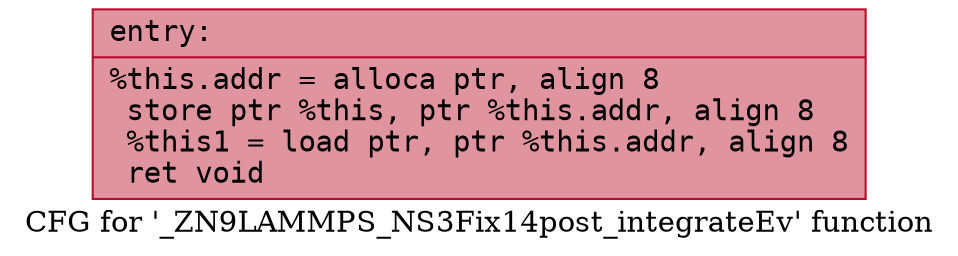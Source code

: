 digraph "CFG for '_ZN9LAMMPS_NS3Fix14post_integrateEv' function" {
	label="CFG for '_ZN9LAMMPS_NS3Fix14post_integrateEv' function";

	Node0x560f40d97bf0 [shape=record,color="#b70d28ff", style=filled, fillcolor="#b70d2870" fontname="Courier",label="{entry:\l|  %this.addr = alloca ptr, align 8\l  store ptr %this, ptr %this.addr, align 8\l  %this1 = load ptr, ptr %this.addr, align 8\l  ret void\l}"];
}
